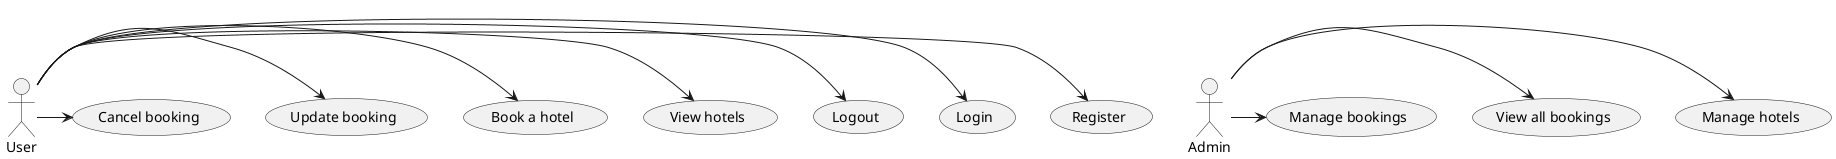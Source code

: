@startuml
actor User
actor Admin

User -> (Register)
User -> (Login)
User -> (Logout)
User -> (View hotels)
User -> (Book a hotel)
User -> (Update booking)
User -> (Cancel booking)

Admin -> (Manage hotels)
Admin -> (View all bookings)
Admin -> (Manage bookings)
@enduml